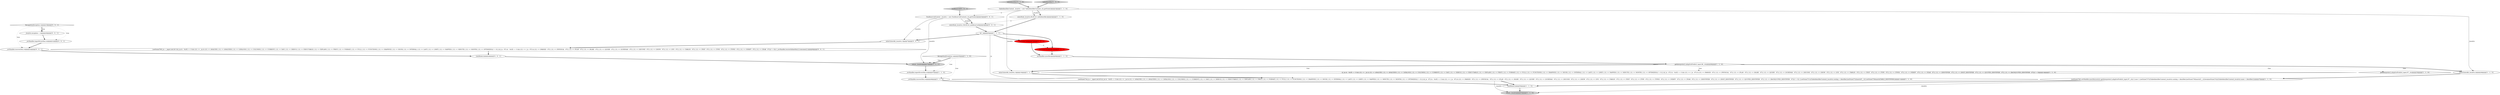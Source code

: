 digraph {
20 [style = filled, label = "tableIdentifier['0', '1', '0']", fillcolor = lightgray, shape = diamond image = "AAA0AAABBB2BBB"];
22 [style = filled, label = "_errHandler.reportError(this,re)@@@21@@@['0', '0', '1']", fillcolor = white, shape = ellipse image = "AAA0AAABBB3BBB"];
18 [style = filled, label = "tableIdentifier['1', '0', '0']", fillcolor = lightgray, shape = diamond image = "AAA0AAABBB1BBB"];
25 [style = filled, label = "nonReserved['0', '0', '1']", fillcolor = lightgray, shape = diamond image = "AAA0AAABBB3BBB"];
13 [style = filled, label = "int _la@@@5@@@['1', '1', '1']", fillcolor = white, shape = ellipse image = "AAA0AAABBB1BBB"];
7 [style = filled, label = "{setState(740)_errHandler.sync(this)switch (getInterpreter().adaptivePredict(_input,97,_ctx)) {case 1:{setState(737)((TableIdentifierContext)_localctx).catalog = identifier()setState(738)match(T__3)}breaksetState(742)((TableIdentifierContext)_localctx).name = identifier()}@@@27@@@['1', '1', '0']", fillcolor = white, shape = ellipse image = "AAA0AAABBB1BBB"];
9 [style = filled, label = "setState(748)@@@7@@@['1', '0', '0']", fillcolor = red, shape = ellipse image = "AAA1AAABBB1BBB"];
23 [style = filled, label = "RecognitionException re@@@19@@@['0', '0', '1']", fillcolor = white, shape = diamond image = "AAA0AAABBB3BBB"];
5 [style = filled, label = "return _localctx@@@53@@@['1', '1', '0']", fillcolor = lightgray, shape = ellipse image = "AAA0AAABBB1BBB"];
14 [style = filled, label = "_errHandler.recover(this,re)@@@48@@@['1', '1', '0']", fillcolor = white, shape = ellipse image = "AAA0AAABBB1BBB"];
24 [style = filled, label = "_localctx.exception = re@@@20@@@['0', '0', '1']", fillcolor = white, shape = ellipse image = "AAA0AAABBB3BBB"];
15 [style = filled, label = "getInterpreter().adaptivePredict(_input,98,_ctx)@@@9@@@['1', '1', '0']", fillcolor = white, shape = diamond image = "AAA0AAABBB1BBB"];
6 [style = filled, label = "enterRule(_localctx,96,RULE_tableIdentifier)@@@4@@@['1', '1', '0']", fillcolor = white, shape = ellipse image = "AAA0AAABBB1BBB"];
0 [style = filled, label = "{exitRule()}@@@50@@@['1', '1', '0']", fillcolor = white, shape = ellipse image = "AAA0AAABBB1BBB"];
8 [style = filled, label = "getInterpreter().adaptivePredict(_input,97,_ctx)@@@30@@@['1', '1', '0']", fillcolor = white, shape = diamond image = "AAA0AAABBB1BBB"];
16 [style = filled, label = "enterOuterAlt(_localctx,2)@@@26@@@['1', '1', '0']", fillcolor = white, shape = ellipse image = "AAA0AAABBB1BBB"];
29 [style = filled, label = "enterOuterAlt(_localctx,1)@@@7@@@['0', '0', '1']", fillcolor = white, shape = ellipse image = "AAA0AAABBB3BBB"];
12 [style = filled, label = "RecognitionException re@@@45@@@['1', '1', '0']", fillcolor = white, shape = diamond image = "AAA0AAABBB1BBB"];
28 [style = filled, label = "{exitRule()}@@@24@@@['0', '0', '1']", fillcolor = white, shape = ellipse image = "AAA0AAABBB3BBB"];
1 [style = filled, label = "TableIdentifierContext _localctx = new TableIdentifierContext(_ctx,getState())@@@3@@@['1', '1', '0']", fillcolor = white, shape = ellipse image = "AAA0AAABBB1BBB"];
3 [style = filled, label = "_errHandler.reportError(this,re)@@@47@@@['1', '1', '0']", fillcolor = white, shape = ellipse image = "AAA0AAABBB1BBB"];
26 [style = filled, label = "NonReservedContext _localctx = new NonReservedContext(_ctx,getState())@@@3@@@['0', '0', '1']", fillcolor = white, shape = ellipse image = "AAA0AAABBB3BBB"];
19 [style = filled, label = "setState(743)@@@7@@@['0', '1', '0']", fillcolor = red, shape = ellipse image = "AAA1AAABBB2BBB"];
2 [style = filled, label = "{setState(734)_la = _input.LA(1)if ((((_la) & ~0x3f) == 0 && ((1L << _la) & ((1L << ANALYZE) | (1L << ANALYZED) | (1L << CATALOGS) | (1L << COLUMNS) | (1L << CURRENT) | (1L << DAY) | (1L << DEBUG) | (1L << EXECUTABLE) | (1L << EXPLAIN) | (1L << FIRST) | (1L << FORMAT) | (1L << FULL) | (1L << FUNCTIONS) | (1L << GRAPHVIZ) | (1L << HOUR) | (1L << INTERVAL) | (1L << LAST) | (1L << LIMIT) | (1L << MAPPED) | (1L << MINUTE) | (1L << MONTH) | (1L << OPTIMIZED))) != 0) || ((((_la - 67)) & ~0x3f) == 0 && ((1L << (_la - 67)) & ((1L << (PARSED - 67)) | (1L << (PHYSICAL - 67)) | (1L << (PLAN - 67)) | (1L << (RLIKE - 67)) | (1L << (QUERY - 67)) | (1L << (SCHEMAS - 67)) | (1L << (SECOND - 67)) | (1L << (SHOW - 67)) | (1L << (SYS - 67)) | (1L << (TABLES - 67)) | (1L << (TEXT - 67)) | (1L << (TYPE - 67)) | (1L << (TYPES - 67)) | (1L << (VERIFY - 67)) | (1L << (YEAR - 67)) | (1L << (IDENTIFIER - 67)) | (1L << (DIGIT_IDENTIFIER - 67)) | (1L << (QUOTED_IDENTIFIER - 67)) | (1L << (BACKQUOTED_IDENTIFIER - 67)))) != 0)) {{setState(731)((TableIdentifierContext)_localctx).catalog = identifier()setState(732)match(T__3)}}setState(736)match(TABLE_IDENTIFIER)}@@@11@@@['1', '1', '0']", fillcolor = white, shape = ellipse image = "AAA0AAABBB1BBB"];
11 [style = filled, label = "_errHandler.sync(this)@@@8@@@['1', '1', '0']", fillcolor = white, shape = ellipse image = "AAA0AAABBB1BBB"];
17 [style = filled, label = "return _localctx@@@27@@@['1', '1', '1']", fillcolor = lightgray, shape = ellipse image = "AAA0AAABBB1BBB"];
27 [style = filled, label = "enterRule(_localctx,106,RULE_nonReserved)@@@4@@@['0', '0', '1']", fillcolor = white, shape = ellipse image = "AAA0AAABBB3BBB"];
4 [style = filled, label = "(((_la) & ~0x3f) == 0 && ((1L << _la) & ((1L << ANALYZE) | (1L << ANALYZED) | (1L << CATALOGS) | (1L << COLUMNS) | (1L << CURRENT) | (1L << DAY) | (1L << DEBUG) | (1L << EXECUTABLE) | (1L << EXPLAIN) | (1L << FIRST) | (1L << FORMAT) | (1L << FULL) | (1L << FUNCTIONS) | (1L << GRAPHVIZ) | (1L << HOUR) | (1L << INTERVAL) | (1L << LAST) | (1L << LIMIT) | (1L << MAPPED) | (1L << MINUTE) | (1L << MONTH) | (1L << OPTIMIZED))) != 0) || ((((_la - 67)) & ~0x3f) == 0 && ((1L << (_la - 67)) & ((1L << (PARSED - 67)) | (1L << (PHYSICAL - 67)) | (1L << (PLAN - 67)) | (1L << (RLIKE - 67)) | (1L << (QUERY - 67)) | (1L << (SCHEMAS - 67)) | (1L << (SECOND - 67)) | (1L << (SHOW - 67)) | (1L << (SYS - 67)) | (1L << (TABLES - 67)) | (1L << (TEXT - 67)) | (1L << (TYPE - 67)) | (1L << (TYPES - 67)) | (1L << (VERIFY - 67)) | (1L << (YEAR - 67)) | (1L << (IDENTIFIER - 67)) | (1L << (DIGIT_IDENTIFIER - 67)) | (1L << (QUOTED_IDENTIFIER - 67)) | (1L << (BACKQUOTED_IDENTIFIER - 67)))) != 0)@@@14@@@['1', '1', '0']", fillcolor = white, shape = diamond image = "AAA0AAABBB1BBB"];
10 [style = filled, label = "enterOuterAlt(_localctx,1)@@@10@@@['1', '1', '0']", fillcolor = white, shape = ellipse image = "AAA0AAABBB1BBB"];
21 [style = filled, label = "{setState(765)_la = _input.LA(1)if (!((((_la) & ~0x3f) == 0 && ((1L << _la) & ((1L << ANALYZE) | (1L << ANALYZED) | (1L << CATALOGS) | (1L << COLUMNS) | (1L << CURRENT) | (1L << DAY) | (1L << DEBUG) | (1L << EXECUTABLE) | (1L << EXPLAIN) | (1L << FIRST) | (1L << FORMAT) | (1L << FULL) | (1L << FUNCTIONS) | (1L << GRAPHVIZ) | (1L << HOUR) | (1L << INTERVAL) | (1L << LAST) | (1L << LIMIT) | (1L << MAPPED) | (1L << MINUTE) | (1L << MONTH) | (1L << OPTIMIZED))) != 0) || ((((_la - 67)) & ~0x3f) == 0 && ((1L << (_la - 67)) & ((1L << (PARSED - 67)) | (1L << (PHYSICAL - 67)) | (1L << (PLAN - 67)) | (1L << (RLIKE - 67)) | (1L << (QUERY - 67)) | (1L << (SCHEMAS - 67)) | (1L << (SECOND - 67)) | (1L << (SHOW - 67)) | (1L << (SYS - 67)) | (1L << (TABLES - 67)) | (1L << (TEXT - 67)) | (1L << (TYPE - 67)) | (1L << (TYPES - 67)) | (1L << (VERIFY - 67)) | (1L << (YEAR - 67)))) != 0))) {_errHandler.recoverInline(this)}{consume()}}@@@8@@@['0', '0', '1']", fillcolor = white, shape = ellipse image = "AAA0AAABBB3BBB"];
30 [style = filled, label = "_errHandler.recover(this,re)@@@22@@@['0', '0', '1']", fillcolor = white, shape = ellipse image = "AAA0AAABBB3BBB"];
27->13 [style = bold, label=""];
12->3 [style = dotted, label="true"];
12->17 [style = dotted, label="true"];
15->10 [style = bold, label=""];
26->27 [style = solid, label="_localctx"];
9->11 [style = bold, label=""];
23->22 [style = dotted, label="true"];
1->26 [style = dashed, label="0"];
1->10 [style = solid, label="_localctx"];
13->2 [style = solid, label="_la"];
3->14 [style = bold, label=""];
12->17 [style = bold, label=""];
16->7 [style = bold, label=""];
2->5 [style = solid, label="_localctx"];
23->30 [style = dotted, label="true"];
19->11 [style = bold, label=""];
7->0 [style = bold, label=""];
15->10 [style = dotted, label="true"];
20->1 [style = bold, label=""];
15->16 [style = dotted, label="true"];
15->16 [style = bold, label=""];
24->22 [style = bold, label=""];
29->21 [style = bold, label=""];
22->30 [style = bold, label=""];
11->15 [style = bold, label=""];
21->28 [style = bold, label=""];
15->4 [style = dotted, label="true"];
9->19 [style = dashed, label="0"];
26->17 [style = solid, label="_localctx"];
26->27 [style = bold, label=""];
13->29 [style = bold, label=""];
13->19 [style = bold, label=""];
2->0 [style = bold, label=""];
1->6 [style = bold, label=""];
23->24 [style = bold, label=""];
30->28 [style = bold, label=""];
15->8 [style = dotted, label="true"];
12->14 [style = dotted, label="true"];
14->0 [style = bold, label=""];
18->1 [style = bold, label=""];
6->27 [style = dashed, label="0"];
26->29 [style = solid, label="_localctx"];
6->13 [style = bold, label=""];
25->26 [style = bold, label=""];
17->3 [style = bold, label=""];
28->17 [style = bold, label=""];
10->2 [style = bold, label=""];
1->6 [style = solid, label="_localctx"];
13->9 [style = bold, label=""];
7->5 [style = solid, label="_localctx"];
23->24 [style = dotted, label="true"];
0->5 [style = bold, label=""];
1->16 [style = solid, label="_localctx"];
}
